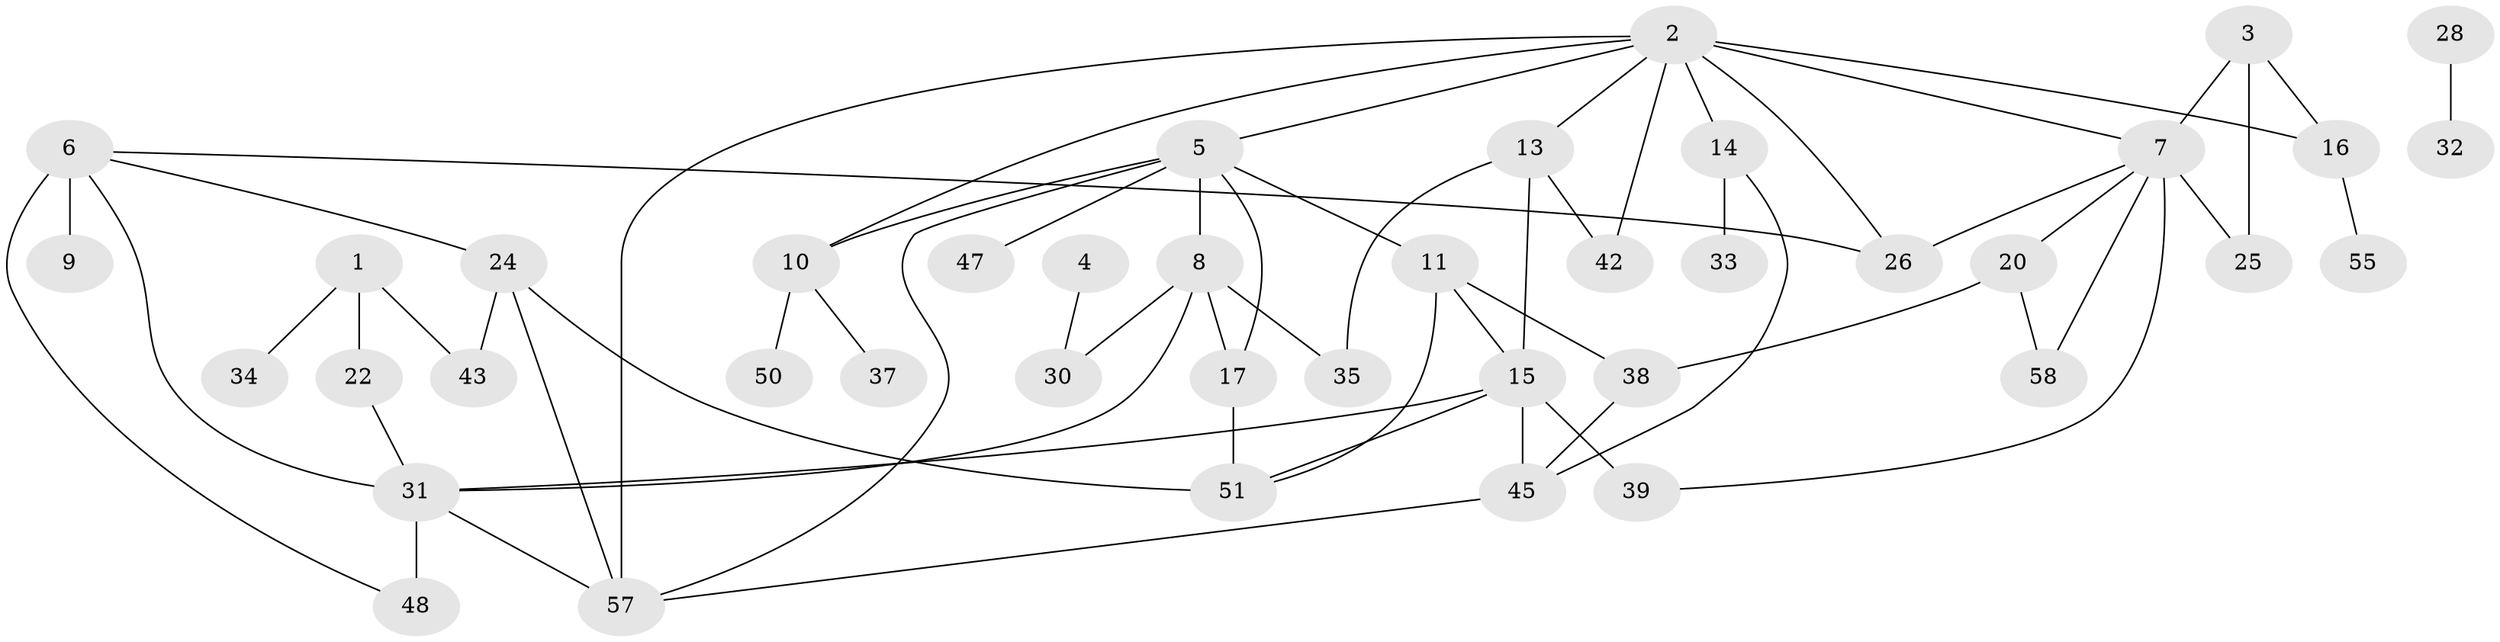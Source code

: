 // original degree distribution, {4: 0.11643835616438356, 3: 0.15753424657534246, 2: 0.23972602739726026, 1: 0.3219178082191781, 5: 0.0410958904109589, 0: 0.10273972602739725, 6: 0.02054794520547945}
// Generated by graph-tools (version 1.1) at 2025/48/03/04/25 22:48:20]
// undirected, 41 vertices, 63 edges
graph export_dot {
  node [color=gray90,style=filled];
  1;
  2;
  3;
  4;
  5;
  6;
  7;
  8;
  9;
  10;
  11;
  13;
  14;
  15;
  16;
  17;
  20;
  22;
  24;
  25;
  26;
  28;
  30;
  31;
  32;
  33;
  34;
  35;
  37;
  38;
  39;
  42;
  43;
  45;
  47;
  48;
  50;
  51;
  55;
  57;
  58;
  1 -- 22 [weight=1.0];
  1 -- 34 [weight=1.0];
  1 -- 43 [weight=1.0];
  2 -- 5 [weight=1.0];
  2 -- 7 [weight=1.0];
  2 -- 10 [weight=1.0];
  2 -- 13 [weight=1.0];
  2 -- 14 [weight=1.0];
  2 -- 16 [weight=1.0];
  2 -- 26 [weight=2.0];
  2 -- 42 [weight=1.0];
  2 -- 57 [weight=1.0];
  3 -- 7 [weight=1.0];
  3 -- 16 [weight=1.0];
  3 -- 25 [weight=1.0];
  4 -- 30 [weight=1.0];
  5 -- 8 [weight=1.0];
  5 -- 10 [weight=1.0];
  5 -- 11 [weight=1.0];
  5 -- 17 [weight=1.0];
  5 -- 47 [weight=1.0];
  5 -- 57 [weight=1.0];
  6 -- 9 [weight=4.0];
  6 -- 24 [weight=1.0];
  6 -- 26 [weight=1.0];
  6 -- 31 [weight=1.0];
  6 -- 48 [weight=1.0];
  7 -- 20 [weight=1.0];
  7 -- 25 [weight=3.0];
  7 -- 26 [weight=1.0];
  7 -- 39 [weight=1.0];
  7 -- 58 [weight=1.0];
  8 -- 17 [weight=1.0];
  8 -- 30 [weight=1.0];
  8 -- 31 [weight=1.0];
  8 -- 35 [weight=2.0];
  10 -- 37 [weight=1.0];
  10 -- 50 [weight=1.0];
  11 -- 15 [weight=2.0];
  11 -- 38 [weight=1.0];
  11 -- 51 [weight=1.0];
  13 -- 15 [weight=1.0];
  13 -- 35 [weight=1.0];
  13 -- 42 [weight=1.0];
  14 -- 33 [weight=1.0];
  14 -- 45 [weight=1.0];
  15 -- 31 [weight=1.0];
  15 -- 39 [weight=2.0];
  15 -- 45 [weight=1.0];
  15 -- 51 [weight=1.0];
  16 -- 55 [weight=1.0];
  17 -- 51 [weight=2.0];
  20 -- 38 [weight=1.0];
  20 -- 58 [weight=1.0];
  22 -- 31 [weight=1.0];
  24 -- 43 [weight=1.0];
  24 -- 51 [weight=1.0];
  24 -- 57 [weight=1.0];
  28 -- 32 [weight=1.0];
  31 -- 48 [weight=3.0];
  31 -- 57 [weight=1.0];
  38 -- 45 [weight=1.0];
  45 -- 57 [weight=1.0];
}
